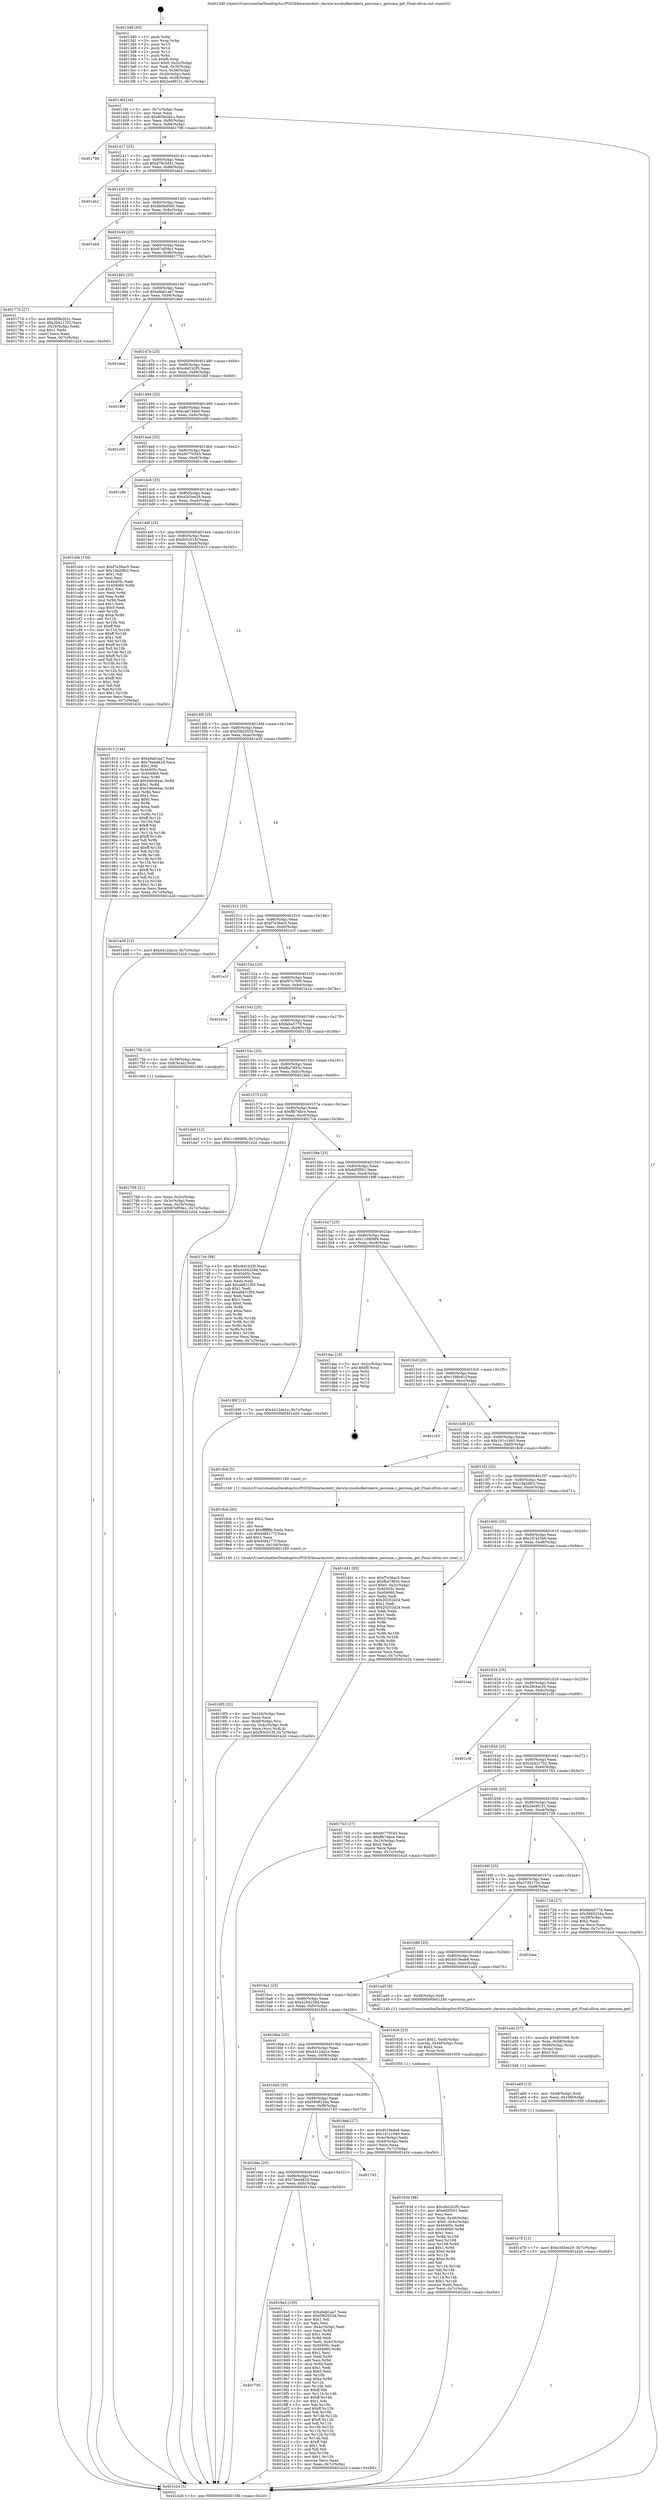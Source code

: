 digraph "0x4013d0" {
  label = "0x4013d0 (/mnt/c/Users/mathe/Desktop/tcc/POCII/binaries/extr_darwin-xnubsdkernkern_persona.c_persona_get_Final-ollvm.out::main(0))"
  labelloc = "t"
  node[shape=record]

  Entry [label="",width=0.3,height=0.3,shape=circle,fillcolor=black,style=filled]
  "0x4013fd" [label="{
     0x4013fd [26]\l
     | [instrs]\l
     &nbsp;&nbsp;0x4013fd \<+3\>: mov -0x7c(%rbp),%eax\l
     &nbsp;&nbsp;0x401400 \<+2\>: mov %eax,%ecx\l
     &nbsp;&nbsp;0x401402 \<+6\>: sub $0x809e2b1c,%ecx\l
     &nbsp;&nbsp;0x401408 \<+3\>: mov %eax,-0x80(%rbp)\l
     &nbsp;&nbsp;0x40140b \<+6\>: mov %ecx,-0x84(%rbp)\l
     &nbsp;&nbsp;0x401411 \<+6\>: je 0000000000401798 \<main+0x3c8\>\l
  }"]
  "0x401798" [label="{
     0x401798\l
  }", style=dashed]
  "0x401417" [label="{
     0x401417 [25]\l
     | [instrs]\l
     &nbsp;&nbsp;0x401417 \<+5\>: jmp 000000000040141c \<main+0x4c\>\l
     &nbsp;&nbsp;0x40141c \<+3\>: mov -0x80(%rbp),%eax\l
     &nbsp;&nbsp;0x40141f \<+5\>: sub $0x879c5d41,%eax\l
     &nbsp;&nbsp;0x401424 \<+6\>: mov %eax,-0x88(%rbp)\l
     &nbsp;&nbsp;0x40142a \<+6\>: je 0000000000401ab2 \<main+0x6e2\>\l
  }"]
  Exit [label="",width=0.3,height=0.3,shape=circle,fillcolor=black,style=filled,peripheries=2]
  "0x401ab2" [label="{
     0x401ab2\l
  }", style=dashed]
  "0x401430" [label="{
     0x401430 [25]\l
     | [instrs]\l
     &nbsp;&nbsp;0x401430 \<+5\>: jmp 0000000000401435 \<main+0x65\>\l
     &nbsp;&nbsp;0x401435 \<+3\>: mov -0x80(%rbp),%eax\l
     &nbsp;&nbsp;0x401438 \<+5\>: sub $0x8b06d0d0,%eax\l
     &nbsp;&nbsp;0x40143d \<+6\>: mov %eax,-0x8c(%rbp)\l
     &nbsp;&nbsp;0x401443 \<+6\>: je 0000000000401a84 \<main+0x6b4\>\l
  }"]
  "0x401a78" [label="{
     0x401a78 [12]\l
     | [instrs]\l
     &nbsp;&nbsp;0x401a78 \<+7\>: movl $0xe3d3ee29,-0x7c(%rbp)\l
     &nbsp;&nbsp;0x401a7f \<+5\>: jmp 0000000000401e2d \<main+0xa5d\>\l
  }"]
  "0x401a84" [label="{
     0x401a84\l
  }", style=dashed]
  "0x401449" [label="{
     0x401449 [25]\l
     | [instrs]\l
     &nbsp;&nbsp;0x401449 \<+5\>: jmp 000000000040144e \<main+0x7e\>\l
     &nbsp;&nbsp;0x40144e \<+3\>: mov -0x80(%rbp),%eax\l
     &nbsp;&nbsp;0x401451 \<+5\>: sub $0x97ef59a1,%eax\l
     &nbsp;&nbsp;0x401456 \<+6\>: mov %eax,-0x90(%rbp)\l
     &nbsp;&nbsp;0x40145c \<+6\>: je 000000000040177d \<main+0x3ad\>\l
  }"]
  "0x401a69" [label="{
     0x401a69 [15]\l
     | [instrs]\l
     &nbsp;&nbsp;0x401a69 \<+4\>: mov -0x48(%rbp),%rdi\l
     &nbsp;&nbsp;0x401a6d \<+6\>: mov %eax,-0x108(%rbp)\l
     &nbsp;&nbsp;0x401a73 \<+5\>: call 0000000000401030 \<free@plt\>\l
     | [calls]\l
     &nbsp;&nbsp;0x401030 \{1\} (unknown)\l
  }"]
  "0x40177d" [label="{
     0x40177d [27]\l
     | [instrs]\l
     &nbsp;&nbsp;0x40177d \<+5\>: mov $0x809e2b1c,%eax\l
     &nbsp;&nbsp;0x401782 \<+5\>: mov $0x2b421702,%ecx\l
     &nbsp;&nbsp;0x401787 \<+3\>: mov -0x24(%rbp),%edx\l
     &nbsp;&nbsp;0x40178a \<+3\>: cmp $0x1,%edx\l
     &nbsp;&nbsp;0x40178d \<+3\>: cmovl %ecx,%eax\l
     &nbsp;&nbsp;0x401790 \<+3\>: mov %eax,-0x7c(%rbp)\l
     &nbsp;&nbsp;0x401793 \<+5\>: jmp 0000000000401e2d \<main+0xa5d\>\l
  }"]
  "0x401462" [label="{
     0x401462 [25]\l
     | [instrs]\l
     &nbsp;&nbsp;0x401462 \<+5\>: jmp 0000000000401467 \<main+0x97\>\l
     &nbsp;&nbsp;0x401467 \<+3\>: mov -0x80(%rbp),%eax\l
     &nbsp;&nbsp;0x40146a \<+5\>: sub $0xa9ab1aa7,%eax\l
     &nbsp;&nbsp;0x40146f \<+6\>: mov %eax,-0x94(%rbp)\l
     &nbsp;&nbsp;0x401475 \<+6\>: je 0000000000401ded \<main+0xa1d\>\l
  }"]
  "0x401a4e" [label="{
     0x401a4e [27]\l
     | [instrs]\l
     &nbsp;&nbsp;0x401a4e \<+10\>: movabs $0x4020d6,%rdi\l
     &nbsp;&nbsp;0x401a58 \<+4\>: mov %rax,-0x58(%rbp)\l
     &nbsp;&nbsp;0x401a5c \<+4\>: mov -0x58(%rbp),%rax\l
     &nbsp;&nbsp;0x401a60 \<+2\>: mov (%rax),%esi\l
     &nbsp;&nbsp;0x401a62 \<+2\>: mov $0x0,%al\l
     &nbsp;&nbsp;0x401a64 \<+5\>: call 0000000000401040 \<printf@plt\>\l
     | [calls]\l
     &nbsp;&nbsp;0x401040 \{1\} (unknown)\l
  }"]
  "0x401ded" [label="{
     0x401ded\l
  }", style=dashed]
  "0x40147b" [label="{
     0x40147b [25]\l
     | [instrs]\l
     &nbsp;&nbsp;0x40147b \<+5\>: jmp 0000000000401480 \<main+0xb0\>\l
     &nbsp;&nbsp;0x401480 \<+3\>: mov -0x80(%rbp),%eax\l
     &nbsp;&nbsp;0x401483 \<+5\>: sub $0xc6d1b2f5,%eax\l
     &nbsp;&nbsp;0x401488 \<+6\>: mov %eax,-0x98(%rbp)\l
     &nbsp;&nbsp;0x40148e \<+6\>: je 0000000000401dbf \<main+0x9ef\>\l
  }"]
  "0x401705" [label="{
     0x401705\l
  }", style=dashed]
  "0x401dbf" [label="{
     0x401dbf\l
  }", style=dashed]
  "0x401494" [label="{
     0x401494 [25]\l
     | [instrs]\l
     &nbsp;&nbsp;0x401494 \<+5\>: jmp 0000000000401499 \<main+0xc9\>\l
     &nbsp;&nbsp;0x401499 \<+3\>: mov -0x80(%rbp),%eax\l
     &nbsp;&nbsp;0x40149c \<+5\>: sub $0xcab734e0,%eax\l
     &nbsp;&nbsp;0x4014a1 \<+6\>: mov %eax,-0x9c(%rbp)\l
     &nbsp;&nbsp;0x4014a7 \<+6\>: je 0000000000401e06 \<main+0xa36\>\l
  }"]
  "0x4019a3" [label="{
     0x4019a3 [150]\l
     | [instrs]\l
     &nbsp;&nbsp;0x4019a3 \<+5\>: mov $0xa9ab1aa7,%eax\l
     &nbsp;&nbsp;0x4019a8 \<+5\>: mov $0xf382053d,%ecx\l
     &nbsp;&nbsp;0x4019ad \<+2\>: mov $0x1,%dl\l
     &nbsp;&nbsp;0x4019af \<+2\>: xor %esi,%esi\l
     &nbsp;&nbsp;0x4019b1 \<+3\>: mov -0x4c(%rbp),%edi\l
     &nbsp;&nbsp;0x4019b4 \<+3\>: mov %esi,%r8d\l
     &nbsp;&nbsp;0x4019b7 \<+4\>: sub $0x1,%r8d\l
     &nbsp;&nbsp;0x4019bb \<+3\>: sub %r8d,%edi\l
     &nbsp;&nbsp;0x4019be \<+3\>: mov %edi,-0x4c(%rbp)\l
     &nbsp;&nbsp;0x4019c1 \<+7\>: mov 0x40405c,%edi\l
     &nbsp;&nbsp;0x4019c8 \<+8\>: mov 0x404060,%r8d\l
     &nbsp;&nbsp;0x4019d0 \<+3\>: sub $0x1,%esi\l
     &nbsp;&nbsp;0x4019d3 \<+3\>: mov %edi,%r9d\l
     &nbsp;&nbsp;0x4019d6 \<+3\>: add %esi,%r9d\l
     &nbsp;&nbsp;0x4019d9 \<+4\>: imul %r9d,%edi\l
     &nbsp;&nbsp;0x4019dd \<+3\>: and $0x1,%edi\l
     &nbsp;&nbsp;0x4019e0 \<+3\>: cmp $0x0,%edi\l
     &nbsp;&nbsp;0x4019e3 \<+4\>: sete %r10b\l
     &nbsp;&nbsp;0x4019e7 \<+4\>: cmp $0xa,%r8d\l
     &nbsp;&nbsp;0x4019eb \<+4\>: setl %r11b\l
     &nbsp;&nbsp;0x4019ef \<+3\>: mov %r10b,%bl\l
     &nbsp;&nbsp;0x4019f2 \<+3\>: xor $0xff,%bl\l
     &nbsp;&nbsp;0x4019f5 \<+3\>: mov %r11b,%r14b\l
     &nbsp;&nbsp;0x4019f8 \<+4\>: xor $0xff,%r14b\l
     &nbsp;&nbsp;0x4019fc \<+3\>: xor $0x1,%dl\l
     &nbsp;&nbsp;0x4019ff \<+3\>: mov %bl,%r15b\l
     &nbsp;&nbsp;0x401a02 \<+4\>: and $0xff,%r15b\l
     &nbsp;&nbsp;0x401a06 \<+3\>: and %dl,%r10b\l
     &nbsp;&nbsp;0x401a09 \<+3\>: mov %r14b,%r12b\l
     &nbsp;&nbsp;0x401a0c \<+4\>: and $0xff,%r12b\l
     &nbsp;&nbsp;0x401a10 \<+3\>: and %dl,%r11b\l
     &nbsp;&nbsp;0x401a13 \<+3\>: or %r10b,%r15b\l
     &nbsp;&nbsp;0x401a16 \<+3\>: or %r11b,%r12b\l
     &nbsp;&nbsp;0x401a19 \<+3\>: xor %r12b,%r15b\l
     &nbsp;&nbsp;0x401a1c \<+3\>: or %r14b,%bl\l
     &nbsp;&nbsp;0x401a1f \<+3\>: xor $0xff,%bl\l
     &nbsp;&nbsp;0x401a22 \<+3\>: or $0x1,%dl\l
     &nbsp;&nbsp;0x401a25 \<+2\>: and %dl,%bl\l
     &nbsp;&nbsp;0x401a27 \<+3\>: or %bl,%r15b\l
     &nbsp;&nbsp;0x401a2a \<+4\>: test $0x1,%r15b\l
     &nbsp;&nbsp;0x401a2e \<+3\>: cmovne %ecx,%eax\l
     &nbsp;&nbsp;0x401a31 \<+3\>: mov %eax,-0x7c(%rbp)\l
     &nbsp;&nbsp;0x401a34 \<+5\>: jmp 0000000000401e2d \<main+0xa5d\>\l
  }"]
  "0x401e06" [label="{
     0x401e06\l
  }", style=dashed]
  "0x4014ad" [label="{
     0x4014ad [25]\l
     | [instrs]\l
     &nbsp;&nbsp;0x4014ad \<+5\>: jmp 00000000004014b2 \<main+0xe2\>\l
     &nbsp;&nbsp;0x4014b2 \<+3\>: mov -0x80(%rbp),%eax\l
     &nbsp;&nbsp;0x4014b5 \<+5\>: sub $0xd0770545,%eax\l
     &nbsp;&nbsp;0x4014ba \<+6\>: mov %eax,-0xa0(%rbp)\l
     &nbsp;&nbsp;0x4014c0 \<+6\>: je 0000000000401c9e \<main+0x8ce\>\l
  }"]
  "0x4016ec" [label="{
     0x4016ec [25]\l
     | [instrs]\l
     &nbsp;&nbsp;0x4016ec \<+5\>: jmp 00000000004016f1 \<main+0x321\>\l
     &nbsp;&nbsp;0x4016f1 \<+3\>: mov -0x80(%rbp),%eax\l
     &nbsp;&nbsp;0x4016f4 \<+5\>: sub $0x7bee482d,%eax\l
     &nbsp;&nbsp;0x4016f9 \<+6\>: mov %eax,-0xfc(%rbp)\l
     &nbsp;&nbsp;0x4016ff \<+6\>: je 00000000004019a3 \<main+0x5d3\>\l
  }"]
  "0x401c9e" [label="{
     0x401c9e\l
  }", style=dashed]
  "0x4014c6" [label="{
     0x4014c6 [25]\l
     | [instrs]\l
     &nbsp;&nbsp;0x4014c6 \<+5\>: jmp 00000000004014cb \<main+0xfb\>\l
     &nbsp;&nbsp;0x4014cb \<+3\>: mov -0x80(%rbp),%eax\l
     &nbsp;&nbsp;0x4014ce \<+5\>: sub $0xe3d3ee29,%eax\l
     &nbsp;&nbsp;0x4014d3 \<+6\>: mov %eax,-0xa4(%rbp)\l
     &nbsp;&nbsp;0x4014d9 \<+6\>: je 0000000000401cbb \<main+0x8eb\>\l
  }"]
  "0x401743" [label="{
     0x401743\l
  }", style=dashed]
  "0x401cbb" [label="{
     0x401cbb [134]\l
     | [instrs]\l
     &nbsp;&nbsp;0x401cbb \<+5\>: mov $0xf7e36ac5,%eax\l
     &nbsp;&nbsp;0x401cc0 \<+5\>: mov $0x19a2dfc2,%ecx\l
     &nbsp;&nbsp;0x401cc5 \<+2\>: mov $0x1,%dl\l
     &nbsp;&nbsp;0x401cc7 \<+2\>: xor %esi,%esi\l
     &nbsp;&nbsp;0x401cc9 \<+7\>: mov 0x40405c,%edi\l
     &nbsp;&nbsp;0x401cd0 \<+8\>: mov 0x404060,%r8d\l
     &nbsp;&nbsp;0x401cd8 \<+3\>: sub $0x1,%esi\l
     &nbsp;&nbsp;0x401cdb \<+3\>: mov %edi,%r9d\l
     &nbsp;&nbsp;0x401cde \<+3\>: add %esi,%r9d\l
     &nbsp;&nbsp;0x401ce1 \<+4\>: imul %r9d,%edi\l
     &nbsp;&nbsp;0x401ce5 \<+3\>: and $0x1,%edi\l
     &nbsp;&nbsp;0x401ce8 \<+3\>: cmp $0x0,%edi\l
     &nbsp;&nbsp;0x401ceb \<+4\>: sete %r10b\l
     &nbsp;&nbsp;0x401cef \<+4\>: cmp $0xa,%r8d\l
     &nbsp;&nbsp;0x401cf3 \<+4\>: setl %r11b\l
     &nbsp;&nbsp;0x401cf7 \<+3\>: mov %r10b,%bl\l
     &nbsp;&nbsp;0x401cfa \<+3\>: xor $0xff,%bl\l
     &nbsp;&nbsp;0x401cfd \<+3\>: mov %r11b,%r14b\l
     &nbsp;&nbsp;0x401d00 \<+4\>: xor $0xff,%r14b\l
     &nbsp;&nbsp;0x401d04 \<+3\>: xor $0x1,%dl\l
     &nbsp;&nbsp;0x401d07 \<+3\>: mov %bl,%r15b\l
     &nbsp;&nbsp;0x401d0a \<+4\>: and $0xff,%r15b\l
     &nbsp;&nbsp;0x401d0e \<+3\>: and %dl,%r10b\l
     &nbsp;&nbsp;0x401d11 \<+3\>: mov %r14b,%r12b\l
     &nbsp;&nbsp;0x401d14 \<+4\>: and $0xff,%r12b\l
     &nbsp;&nbsp;0x401d18 \<+3\>: and %dl,%r11b\l
     &nbsp;&nbsp;0x401d1b \<+3\>: or %r10b,%r15b\l
     &nbsp;&nbsp;0x401d1e \<+3\>: or %r11b,%r12b\l
     &nbsp;&nbsp;0x401d21 \<+3\>: xor %r12b,%r15b\l
     &nbsp;&nbsp;0x401d24 \<+3\>: or %r14b,%bl\l
     &nbsp;&nbsp;0x401d27 \<+3\>: xor $0xff,%bl\l
     &nbsp;&nbsp;0x401d2a \<+3\>: or $0x1,%dl\l
     &nbsp;&nbsp;0x401d2d \<+2\>: and %dl,%bl\l
     &nbsp;&nbsp;0x401d2f \<+3\>: or %bl,%r15b\l
     &nbsp;&nbsp;0x401d32 \<+4\>: test $0x1,%r15b\l
     &nbsp;&nbsp;0x401d36 \<+3\>: cmovne %ecx,%eax\l
     &nbsp;&nbsp;0x401d39 \<+3\>: mov %eax,-0x7c(%rbp)\l
     &nbsp;&nbsp;0x401d3c \<+5\>: jmp 0000000000401e2d \<main+0xa5d\>\l
  }"]
  "0x4014df" [label="{
     0x4014df [25]\l
     | [instrs]\l
     &nbsp;&nbsp;0x4014df \<+5\>: jmp 00000000004014e4 \<main+0x114\>\l
     &nbsp;&nbsp;0x4014e4 \<+3\>: mov -0x80(%rbp),%eax\l
     &nbsp;&nbsp;0x4014e7 \<+5\>: sub $0xf05c015f,%eax\l
     &nbsp;&nbsp;0x4014ec \<+6\>: mov %eax,-0xa8(%rbp)\l
     &nbsp;&nbsp;0x4014f2 \<+6\>: je 0000000000401913 \<main+0x543\>\l
  }"]
  "0x4018f3" [label="{
     0x4018f3 [32]\l
     | [instrs]\l
     &nbsp;&nbsp;0x4018f3 \<+6\>: mov -0x104(%rbp),%ecx\l
     &nbsp;&nbsp;0x4018f9 \<+3\>: imul %eax,%ecx\l
     &nbsp;&nbsp;0x4018fc \<+4\>: mov -0x48(%rbp),%rsi\l
     &nbsp;&nbsp;0x401900 \<+4\>: movslq -0x4c(%rbp),%rdi\l
     &nbsp;&nbsp;0x401904 \<+3\>: mov %ecx,(%rsi,%rdi,4)\l
     &nbsp;&nbsp;0x401907 \<+7\>: movl $0xf05c015f,-0x7c(%rbp)\l
     &nbsp;&nbsp;0x40190e \<+5\>: jmp 0000000000401e2d \<main+0xa5d\>\l
  }"]
  "0x401913" [label="{
     0x401913 [144]\l
     | [instrs]\l
     &nbsp;&nbsp;0x401913 \<+5\>: mov $0xa9ab1aa7,%eax\l
     &nbsp;&nbsp;0x401918 \<+5\>: mov $0x7bee482d,%ecx\l
     &nbsp;&nbsp;0x40191d \<+2\>: mov $0x1,%dl\l
     &nbsp;&nbsp;0x40191f \<+7\>: mov 0x40405c,%esi\l
     &nbsp;&nbsp;0x401926 \<+7\>: mov 0x404060,%edi\l
     &nbsp;&nbsp;0x40192d \<+3\>: mov %esi,%r8d\l
     &nbsp;&nbsp;0x401930 \<+7\>: add $0x346e64ac,%r8d\l
     &nbsp;&nbsp;0x401937 \<+4\>: sub $0x1,%r8d\l
     &nbsp;&nbsp;0x40193b \<+7\>: sub $0x346e64ac,%r8d\l
     &nbsp;&nbsp;0x401942 \<+4\>: imul %r8d,%esi\l
     &nbsp;&nbsp;0x401946 \<+3\>: and $0x1,%esi\l
     &nbsp;&nbsp;0x401949 \<+3\>: cmp $0x0,%esi\l
     &nbsp;&nbsp;0x40194c \<+4\>: sete %r9b\l
     &nbsp;&nbsp;0x401950 \<+3\>: cmp $0xa,%edi\l
     &nbsp;&nbsp;0x401953 \<+4\>: setl %r10b\l
     &nbsp;&nbsp;0x401957 \<+3\>: mov %r9b,%r11b\l
     &nbsp;&nbsp;0x40195a \<+4\>: xor $0xff,%r11b\l
     &nbsp;&nbsp;0x40195e \<+3\>: mov %r10b,%bl\l
     &nbsp;&nbsp;0x401961 \<+3\>: xor $0xff,%bl\l
     &nbsp;&nbsp;0x401964 \<+3\>: xor $0x1,%dl\l
     &nbsp;&nbsp;0x401967 \<+3\>: mov %r11b,%r14b\l
     &nbsp;&nbsp;0x40196a \<+4\>: and $0xff,%r14b\l
     &nbsp;&nbsp;0x40196e \<+3\>: and %dl,%r9b\l
     &nbsp;&nbsp;0x401971 \<+3\>: mov %bl,%r15b\l
     &nbsp;&nbsp;0x401974 \<+4\>: and $0xff,%r15b\l
     &nbsp;&nbsp;0x401978 \<+3\>: and %dl,%r10b\l
     &nbsp;&nbsp;0x40197b \<+3\>: or %r9b,%r14b\l
     &nbsp;&nbsp;0x40197e \<+3\>: or %r10b,%r15b\l
     &nbsp;&nbsp;0x401981 \<+3\>: xor %r15b,%r14b\l
     &nbsp;&nbsp;0x401984 \<+3\>: or %bl,%r11b\l
     &nbsp;&nbsp;0x401987 \<+4\>: xor $0xff,%r11b\l
     &nbsp;&nbsp;0x40198b \<+3\>: or $0x1,%dl\l
     &nbsp;&nbsp;0x40198e \<+3\>: and %dl,%r11b\l
     &nbsp;&nbsp;0x401991 \<+3\>: or %r11b,%r14b\l
     &nbsp;&nbsp;0x401994 \<+4\>: test $0x1,%r14b\l
     &nbsp;&nbsp;0x401998 \<+3\>: cmovne %ecx,%eax\l
     &nbsp;&nbsp;0x40199b \<+3\>: mov %eax,-0x7c(%rbp)\l
     &nbsp;&nbsp;0x40199e \<+5\>: jmp 0000000000401e2d \<main+0xa5d\>\l
  }"]
  "0x4014f8" [label="{
     0x4014f8 [25]\l
     | [instrs]\l
     &nbsp;&nbsp;0x4014f8 \<+5\>: jmp 00000000004014fd \<main+0x12d\>\l
     &nbsp;&nbsp;0x4014fd \<+3\>: mov -0x80(%rbp),%eax\l
     &nbsp;&nbsp;0x401500 \<+5\>: sub $0xf382053d,%eax\l
     &nbsp;&nbsp;0x401505 \<+6\>: mov %eax,-0xac(%rbp)\l
     &nbsp;&nbsp;0x40150b \<+6\>: je 0000000000401a39 \<main+0x669\>\l
  }"]
  "0x4018cb" [label="{
     0x4018cb [40]\l
     | [instrs]\l
     &nbsp;&nbsp;0x4018cb \<+5\>: mov $0x2,%ecx\l
     &nbsp;&nbsp;0x4018d0 \<+1\>: cltd\l
     &nbsp;&nbsp;0x4018d1 \<+2\>: idiv %ecx\l
     &nbsp;&nbsp;0x4018d3 \<+6\>: imul $0xfffffffe,%edx,%ecx\l
     &nbsp;&nbsp;0x4018d9 \<+6\>: sub $0x64f4177f,%ecx\l
     &nbsp;&nbsp;0x4018df \<+3\>: add $0x1,%ecx\l
     &nbsp;&nbsp;0x4018e2 \<+6\>: add $0x64f4177f,%ecx\l
     &nbsp;&nbsp;0x4018e8 \<+6\>: mov %ecx,-0x104(%rbp)\l
     &nbsp;&nbsp;0x4018ee \<+5\>: call 0000000000401160 \<next_i\>\l
     | [calls]\l
     &nbsp;&nbsp;0x401160 \{1\} (/mnt/c/Users/mathe/Desktop/tcc/POCII/binaries/extr_darwin-xnubsdkernkern_persona.c_persona_get_Final-ollvm.out::next_i)\l
  }"]
  "0x401a39" [label="{
     0x401a39 [12]\l
     | [instrs]\l
     &nbsp;&nbsp;0x401a39 \<+7\>: movl $0x4412da1e,-0x7c(%rbp)\l
     &nbsp;&nbsp;0x401a40 \<+5\>: jmp 0000000000401e2d \<main+0xa5d\>\l
  }"]
  "0x401511" [label="{
     0x401511 [25]\l
     | [instrs]\l
     &nbsp;&nbsp;0x401511 \<+5\>: jmp 0000000000401516 \<main+0x146\>\l
     &nbsp;&nbsp;0x401516 \<+3\>: mov -0x80(%rbp),%eax\l
     &nbsp;&nbsp;0x401519 \<+5\>: sub $0xf7e36ac5,%eax\l
     &nbsp;&nbsp;0x40151e \<+6\>: mov %eax,-0xb0(%rbp)\l
     &nbsp;&nbsp;0x401524 \<+6\>: je 0000000000401e1f \<main+0xa4f\>\l
  }"]
  "0x4016d3" [label="{
     0x4016d3 [25]\l
     | [instrs]\l
     &nbsp;&nbsp;0x4016d3 \<+5\>: jmp 00000000004016d8 \<main+0x308\>\l
     &nbsp;&nbsp;0x4016d8 \<+3\>: mov -0x80(%rbp),%eax\l
     &nbsp;&nbsp;0x4016db \<+5\>: sub $0x5949234a,%eax\l
     &nbsp;&nbsp;0x4016e0 \<+6\>: mov %eax,-0xf8(%rbp)\l
     &nbsp;&nbsp;0x4016e6 \<+6\>: je 0000000000401743 \<main+0x373\>\l
  }"]
  "0x401e1f" [label="{
     0x401e1f\l
  }", style=dashed]
  "0x40152a" [label="{
     0x40152a [25]\l
     | [instrs]\l
     &nbsp;&nbsp;0x40152a \<+5\>: jmp 000000000040152f \<main+0x15f\>\l
     &nbsp;&nbsp;0x40152f \<+3\>: mov -0x80(%rbp),%eax\l
     &nbsp;&nbsp;0x401532 \<+5\>: sub $0xf97c76f5,%eax\l
     &nbsp;&nbsp;0x401537 \<+6\>: mov %eax,-0xb4(%rbp)\l
     &nbsp;&nbsp;0x40153d \<+6\>: je 0000000000401b1a \<main+0x74a\>\l
  }"]
  "0x4018ab" [label="{
     0x4018ab [27]\l
     | [instrs]\l
     &nbsp;&nbsp;0x4018ab \<+5\>: mov $0x4019ede8,%eax\l
     &nbsp;&nbsp;0x4018b0 \<+5\>: mov $0x191c1940,%ecx\l
     &nbsp;&nbsp;0x4018b5 \<+3\>: mov -0x4c(%rbp),%edx\l
     &nbsp;&nbsp;0x4018b8 \<+3\>: cmp -0x40(%rbp),%edx\l
     &nbsp;&nbsp;0x4018bb \<+3\>: cmovl %ecx,%eax\l
     &nbsp;&nbsp;0x4018be \<+3\>: mov %eax,-0x7c(%rbp)\l
     &nbsp;&nbsp;0x4018c1 \<+5\>: jmp 0000000000401e2d \<main+0xa5d\>\l
  }"]
  "0x401b1a" [label="{
     0x401b1a\l
  }", style=dashed]
  "0x401543" [label="{
     0x401543 [25]\l
     | [instrs]\l
     &nbsp;&nbsp;0x401543 \<+5\>: jmp 0000000000401548 \<main+0x178\>\l
     &nbsp;&nbsp;0x401548 \<+3\>: mov -0x80(%rbp),%eax\l
     &nbsp;&nbsp;0x40154b \<+5\>: sub $0xfa6a5779,%eax\l
     &nbsp;&nbsp;0x401550 \<+6\>: mov %eax,-0xb8(%rbp)\l
     &nbsp;&nbsp;0x401556 \<+6\>: je 000000000040175b \<main+0x38b\>\l
  }"]
  "0x40183d" [label="{
     0x40183d [98]\l
     | [instrs]\l
     &nbsp;&nbsp;0x40183d \<+5\>: mov $0xc6d1b2f5,%ecx\l
     &nbsp;&nbsp;0x401842 \<+5\>: mov $0x6d5f5b1,%edx\l
     &nbsp;&nbsp;0x401847 \<+2\>: xor %esi,%esi\l
     &nbsp;&nbsp;0x401849 \<+4\>: mov %rax,-0x48(%rbp)\l
     &nbsp;&nbsp;0x40184d \<+7\>: movl $0x0,-0x4c(%rbp)\l
     &nbsp;&nbsp;0x401854 \<+8\>: mov 0x40405c,%r8d\l
     &nbsp;&nbsp;0x40185c \<+8\>: mov 0x404060,%r9d\l
     &nbsp;&nbsp;0x401864 \<+3\>: sub $0x1,%esi\l
     &nbsp;&nbsp;0x401867 \<+3\>: mov %r8d,%r10d\l
     &nbsp;&nbsp;0x40186a \<+3\>: add %esi,%r10d\l
     &nbsp;&nbsp;0x40186d \<+4\>: imul %r10d,%r8d\l
     &nbsp;&nbsp;0x401871 \<+4\>: and $0x1,%r8d\l
     &nbsp;&nbsp;0x401875 \<+4\>: cmp $0x0,%r8d\l
     &nbsp;&nbsp;0x401879 \<+4\>: sete %r11b\l
     &nbsp;&nbsp;0x40187d \<+4\>: cmp $0xa,%r9d\l
     &nbsp;&nbsp;0x401881 \<+3\>: setl %bl\l
     &nbsp;&nbsp;0x401884 \<+3\>: mov %r11b,%r14b\l
     &nbsp;&nbsp;0x401887 \<+3\>: and %bl,%r14b\l
     &nbsp;&nbsp;0x40188a \<+3\>: xor %bl,%r11b\l
     &nbsp;&nbsp;0x40188d \<+3\>: or %r11b,%r14b\l
     &nbsp;&nbsp;0x401890 \<+4\>: test $0x1,%r14b\l
     &nbsp;&nbsp;0x401894 \<+3\>: cmovne %edx,%ecx\l
     &nbsp;&nbsp;0x401897 \<+3\>: mov %ecx,-0x7c(%rbp)\l
     &nbsp;&nbsp;0x40189a \<+5\>: jmp 0000000000401e2d \<main+0xa5d\>\l
  }"]
  "0x40175b" [label="{
     0x40175b [13]\l
     | [instrs]\l
     &nbsp;&nbsp;0x40175b \<+4\>: mov -0x38(%rbp),%rax\l
     &nbsp;&nbsp;0x40175f \<+4\>: mov 0x8(%rax),%rdi\l
     &nbsp;&nbsp;0x401763 \<+5\>: call 0000000000401060 \<atoi@plt\>\l
     | [calls]\l
     &nbsp;&nbsp;0x401060 \{1\} (unknown)\l
  }"]
  "0x40155c" [label="{
     0x40155c [25]\l
     | [instrs]\l
     &nbsp;&nbsp;0x40155c \<+5\>: jmp 0000000000401561 \<main+0x191\>\l
     &nbsp;&nbsp;0x401561 \<+3\>: mov -0x80(%rbp),%eax\l
     &nbsp;&nbsp;0x401564 \<+5\>: sub $0xfba7893c,%eax\l
     &nbsp;&nbsp;0x401569 \<+6\>: mov %eax,-0xbc(%rbp)\l
     &nbsp;&nbsp;0x40156f \<+6\>: je 0000000000401da0 \<main+0x9d0\>\l
  }"]
  "0x4016ba" [label="{
     0x4016ba [25]\l
     | [instrs]\l
     &nbsp;&nbsp;0x4016ba \<+5\>: jmp 00000000004016bf \<main+0x2ef\>\l
     &nbsp;&nbsp;0x4016bf \<+3\>: mov -0x80(%rbp),%eax\l
     &nbsp;&nbsp;0x4016c2 \<+5\>: sub $0x4412da1e,%eax\l
     &nbsp;&nbsp;0x4016c7 \<+6\>: mov %eax,-0xf4(%rbp)\l
     &nbsp;&nbsp;0x4016cd \<+6\>: je 00000000004018ab \<main+0x4db\>\l
  }"]
  "0x401da0" [label="{
     0x401da0 [12]\l
     | [instrs]\l
     &nbsp;&nbsp;0x401da0 \<+7\>: movl $0x11d906f4,-0x7c(%rbp)\l
     &nbsp;&nbsp;0x401da7 \<+5\>: jmp 0000000000401e2d \<main+0xa5d\>\l
  }"]
  "0x401575" [label="{
     0x401575 [25]\l
     | [instrs]\l
     &nbsp;&nbsp;0x401575 \<+5\>: jmp 000000000040157a \<main+0x1aa\>\l
     &nbsp;&nbsp;0x40157a \<+3\>: mov -0x80(%rbp),%eax\l
     &nbsp;&nbsp;0x40157d \<+5\>: sub $0xffb74bce,%eax\l
     &nbsp;&nbsp;0x401582 \<+6\>: mov %eax,-0xc0(%rbp)\l
     &nbsp;&nbsp;0x401588 \<+6\>: je 00000000004017ce \<main+0x3fe\>\l
  }"]
  "0x401826" [label="{
     0x401826 [23]\l
     | [instrs]\l
     &nbsp;&nbsp;0x401826 \<+7\>: movl $0x1,-0x40(%rbp)\l
     &nbsp;&nbsp;0x40182d \<+4\>: movslq -0x40(%rbp),%rax\l
     &nbsp;&nbsp;0x401831 \<+4\>: shl $0x2,%rax\l
     &nbsp;&nbsp;0x401835 \<+3\>: mov %rax,%rdi\l
     &nbsp;&nbsp;0x401838 \<+5\>: call 0000000000401050 \<malloc@plt\>\l
     | [calls]\l
     &nbsp;&nbsp;0x401050 \{1\} (unknown)\l
  }"]
  "0x4017ce" [label="{
     0x4017ce [88]\l
     | [instrs]\l
     &nbsp;&nbsp;0x4017ce \<+5\>: mov $0xc6d1b2f5,%eax\l
     &nbsp;&nbsp;0x4017d3 \<+5\>: mov $0x4204228d,%ecx\l
     &nbsp;&nbsp;0x4017d8 \<+7\>: mov 0x40405c,%edx\l
     &nbsp;&nbsp;0x4017df \<+7\>: mov 0x404060,%esi\l
     &nbsp;&nbsp;0x4017e6 \<+2\>: mov %edx,%edi\l
     &nbsp;&nbsp;0x4017e8 \<+6\>: add $0xa6831f05,%edi\l
     &nbsp;&nbsp;0x4017ee \<+3\>: sub $0x1,%edi\l
     &nbsp;&nbsp;0x4017f1 \<+6\>: sub $0xa6831f05,%edi\l
     &nbsp;&nbsp;0x4017f7 \<+3\>: imul %edi,%edx\l
     &nbsp;&nbsp;0x4017fa \<+3\>: and $0x1,%edx\l
     &nbsp;&nbsp;0x4017fd \<+3\>: cmp $0x0,%edx\l
     &nbsp;&nbsp;0x401800 \<+4\>: sete %r8b\l
     &nbsp;&nbsp;0x401804 \<+3\>: cmp $0xa,%esi\l
     &nbsp;&nbsp;0x401807 \<+4\>: setl %r9b\l
     &nbsp;&nbsp;0x40180b \<+3\>: mov %r8b,%r10b\l
     &nbsp;&nbsp;0x40180e \<+3\>: and %r9b,%r10b\l
     &nbsp;&nbsp;0x401811 \<+3\>: xor %r9b,%r8b\l
     &nbsp;&nbsp;0x401814 \<+3\>: or %r8b,%r10b\l
     &nbsp;&nbsp;0x401817 \<+4\>: test $0x1,%r10b\l
     &nbsp;&nbsp;0x40181b \<+3\>: cmovne %ecx,%eax\l
     &nbsp;&nbsp;0x40181e \<+3\>: mov %eax,-0x7c(%rbp)\l
     &nbsp;&nbsp;0x401821 \<+5\>: jmp 0000000000401e2d \<main+0xa5d\>\l
  }"]
  "0x40158e" [label="{
     0x40158e [25]\l
     | [instrs]\l
     &nbsp;&nbsp;0x40158e \<+5\>: jmp 0000000000401593 \<main+0x1c3\>\l
     &nbsp;&nbsp;0x401593 \<+3\>: mov -0x80(%rbp),%eax\l
     &nbsp;&nbsp;0x401596 \<+5\>: sub $0x6d5f5b1,%eax\l
     &nbsp;&nbsp;0x40159b \<+6\>: mov %eax,-0xc4(%rbp)\l
     &nbsp;&nbsp;0x4015a1 \<+6\>: je 000000000040189f \<main+0x4cf\>\l
  }"]
  "0x4016a1" [label="{
     0x4016a1 [25]\l
     | [instrs]\l
     &nbsp;&nbsp;0x4016a1 \<+5\>: jmp 00000000004016a6 \<main+0x2d6\>\l
     &nbsp;&nbsp;0x4016a6 \<+3\>: mov -0x80(%rbp),%eax\l
     &nbsp;&nbsp;0x4016a9 \<+5\>: sub $0x4204228d,%eax\l
     &nbsp;&nbsp;0x4016ae \<+6\>: mov %eax,-0xf0(%rbp)\l
     &nbsp;&nbsp;0x4016b4 \<+6\>: je 0000000000401826 \<main+0x456\>\l
  }"]
  "0x40189f" [label="{
     0x40189f [12]\l
     | [instrs]\l
     &nbsp;&nbsp;0x40189f \<+7\>: movl $0x4412da1e,-0x7c(%rbp)\l
     &nbsp;&nbsp;0x4018a6 \<+5\>: jmp 0000000000401e2d \<main+0xa5d\>\l
  }"]
  "0x4015a7" [label="{
     0x4015a7 [25]\l
     | [instrs]\l
     &nbsp;&nbsp;0x4015a7 \<+5\>: jmp 00000000004015ac \<main+0x1dc\>\l
     &nbsp;&nbsp;0x4015ac \<+3\>: mov -0x80(%rbp),%eax\l
     &nbsp;&nbsp;0x4015af \<+5\>: sub $0x11d906f4,%eax\l
     &nbsp;&nbsp;0x4015b4 \<+6\>: mov %eax,-0xc8(%rbp)\l
     &nbsp;&nbsp;0x4015ba \<+6\>: je 0000000000401dac \<main+0x9dc\>\l
  }"]
  "0x401a45" [label="{
     0x401a45 [9]\l
     | [instrs]\l
     &nbsp;&nbsp;0x401a45 \<+4\>: mov -0x48(%rbp),%rdi\l
     &nbsp;&nbsp;0x401a49 \<+5\>: call 0000000000401240 \<persona_get\>\l
     | [calls]\l
     &nbsp;&nbsp;0x401240 \{1\} (/mnt/c/Users/mathe/Desktop/tcc/POCII/binaries/extr_darwin-xnubsdkernkern_persona.c_persona_get_Final-ollvm.out::persona_get)\l
  }"]
  "0x401dac" [label="{
     0x401dac [19]\l
     | [instrs]\l
     &nbsp;&nbsp;0x401dac \<+3\>: mov -0x2c(%rbp),%eax\l
     &nbsp;&nbsp;0x401daf \<+7\>: add $0xf0,%rsp\l
     &nbsp;&nbsp;0x401db6 \<+1\>: pop %rbx\l
     &nbsp;&nbsp;0x401db7 \<+2\>: pop %r12\l
     &nbsp;&nbsp;0x401db9 \<+2\>: pop %r14\l
     &nbsp;&nbsp;0x401dbb \<+2\>: pop %r15\l
     &nbsp;&nbsp;0x401dbd \<+1\>: pop %rbp\l
     &nbsp;&nbsp;0x401dbe \<+1\>: ret\l
  }"]
  "0x4015c0" [label="{
     0x4015c0 [25]\l
     | [instrs]\l
     &nbsp;&nbsp;0x4015c0 \<+5\>: jmp 00000000004015c5 \<main+0x1f5\>\l
     &nbsp;&nbsp;0x4015c5 \<+3\>: mov -0x80(%rbp),%eax\l
     &nbsp;&nbsp;0x4015c8 \<+5\>: sub $0x1598c61f,%eax\l
     &nbsp;&nbsp;0x4015cd \<+6\>: mov %eax,-0xcc(%rbp)\l
     &nbsp;&nbsp;0x4015d3 \<+6\>: je 0000000000401c53 \<main+0x883\>\l
  }"]
  "0x401688" [label="{
     0x401688 [25]\l
     | [instrs]\l
     &nbsp;&nbsp;0x401688 \<+5\>: jmp 000000000040168d \<main+0x2bd\>\l
     &nbsp;&nbsp;0x40168d \<+3\>: mov -0x80(%rbp),%eax\l
     &nbsp;&nbsp;0x401690 \<+5\>: sub $0x4019ede8,%eax\l
     &nbsp;&nbsp;0x401695 \<+6\>: mov %eax,-0xec(%rbp)\l
     &nbsp;&nbsp;0x40169b \<+6\>: je 0000000000401a45 \<main+0x675\>\l
  }"]
  "0x401c53" [label="{
     0x401c53\l
  }", style=dashed]
  "0x4015d9" [label="{
     0x4015d9 [25]\l
     | [instrs]\l
     &nbsp;&nbsp;0x4015d9 \<+5\>: jmp 00000000004015de \<main+0x20e\>\l
     &nbsp;&nbsp;0x4015de \<+3\>: mov -0x80(%rbp),%eax\l
     &nbsp;&nbsp;0x4015e1 \<+5\>: sub $0x191c1940,%eax\l
     &nbsp;&nbsp;0x4015e6 \<+6\>: mov %eax,-0xd0(%rbp)\l
     &nbsp;&nbsp;0x4015ec \<+6\>: je 00000000004018c6 \<main+0x4f6\>\l
  }"]
  "0x401baa" [label="{
     0x401baa\l
  }", style=dashed]
  "0x4018c6" [label="{
     0x4018c6 [5]\l
     | [instrs]\l
     &nbsp;&nbsp;0x4018c6 \<+5\>: call 0000000000401160 \<next_i\>\l
     | [calls]\l
     &nbsp;&nbsp;0x401160 \{1\} (/mnt/c/Users/mathe/Desktop/tcc/POCII/binaries/extr_darwin-xnubsdkernkern_persona.c_persona_get_Final-ollvm.out::next_i)\l
  }"]
  "0x4015f2" [label="{
     0x4015f2 [25]\l
     | [instrs]\l
     &nbsp;&nbsp;0x4015f2 \<+5\>: jmp 00000000004015f7 \<main+0x227\>\l
     &nbsp;&nbsp;0x4015f7 \<+3\>: mov -0x80(%rbp),%eax\l
     &nbsp;&nbsp;0x4015fa \<+5\>: sub $0x19a2dfc2,%eax\l
     &nbsp;&nbsp;0x4015ff \<+6\>: mov %eax,-0xd4(%rbp)\l
     &nbsp;&nbsp;0x401605 \<+6\>: je 0000000000401d41 \<main+0x971\>\l
  }"]
  "0x401768" [label="{
     0x401768 [21]\l
     | [instrs]\l
     &nbsp;&nbsp;0x401768 \<+3\>: mov %eax,-0x3c(%rbp)\l
     &nbsp;&nbsp;0x40176b \<+3\>: mov -0x3c(%rbp),%eax\l
     &nbsp;&nbsp;0x40176e \<+3\>: mov %eax,-0x24(%rbp)\l
     &nbsp;&nbsp;0x401771 \<+7\>: movl $0x97ef59a1,-0x7c(%rbp)\l
     &nbsp;&nbsp;0x401778 \<+5\>: jmp 0000000000401e2d \<main+0xa5d\>\l
  }"]
  "0x401d41" [label="{
     0x401d41 [95]\l
     | [instrs]\l
     &nbsp;&nbsp;0x401d41 \<+5\>: mov $0xf7e36ac5,%eax\l
     &nbsp;&nbsp;0x401d46 \<+5\>: mov $0xfba7893c,%ecx\l
     &nbsp;&nbsp;0x401d4b \<+7\>: movl $0x0,-0x2c(%rbp)\l
     &nbsp;&nbsp;0x401d52 \<+7\>: mov 0x40405c,%edx\l
     &nbsp;&nbsp;0x401d59 \<+7\>: mov 0x404060,%esi\l
     &nbsp;&nbsp;0x401d60 \<+2\>: mov %edx,%edi\l
     &nbsp;&nbsp;0x401d62 \<+6\>: sub $0x20202d24,%edi\l
     &nbsp;&nbsp;0x401d68 \<+3\>: sub $0x1,%edi\l
     &nbsp;&nbsp;0x401d6b \<+6\>: add $0x20202d24,%edi\l
     &nbsp;&nbsp;0x401d71 \<+3\>: imul %edi,%edx\l
     &nbsp;&nbsp;0x401d74 \<+3\>: and $0x1,%edx\l
     &nbsp;&nbsp;0x401d77 \<+3\>: cmp $0x0,%edx\l
     &nbsp;&nbsp;0x401d7a \<+4\>: sete %r8b\l
     &nbsp;&nbsp;0x401d7e \<+3\>: cmp $0xa,%esi\l
     &nbsp;&nbsp;0x401d81 \<+4\>: setl %r9b\l
     &nbsp;&nbsp;0x401d85 \<+3\>: mov %r8b,%r10b\l
     &nbsp;&nbsp;0x401d88 \<+3\>: and %r9b,%r10b\l
     &nbsp;&nbsp;0x401d8b \<+3\>: xor %r9b,%r8b\l
     &nbsp;&nbsp;0x401d8e \<+3\>: or %r8b,%r10b\l
     &nbsp;&nbsp;0x401d91 \<+4\>: test $0x1,%r10b\l
     &nbsp;&nbsp;0x401d95 \<+3\>: cmovne %ecx,%eax\l
     &nbsp;&nbsp;0x401d98 \<+3\>: mov %eax,-0x7c(%rbp)\l
     &nbsp;&nbsp;0x401d9b \<+5\>: jmp 0000000000401e2d \<main+0xa5d\>\l
  }"]
  "0x40160b" [label="{
     0x40160b [25]\l
     | [instrs]\l
     &nbsp;&nbsp;0x40160b \<+5\>: jmp 0000000000401610 \<main+0x240\>\l
     &nbsp;&nbsp;0x401610 \<+3\>: mov -0x80(%rbp),%eax\l
     &nbsp;&nbsp;0x401613 \<+5\>: sub $0x1f1425b6,%eax\l
     &nbsp;&nbsp;0x401618 \<+6\>: mov %eax,-0xd8(%rbp)\l
     &nbsp;&nbsp;0x40161e \<+6\>: je 0000000000401caa \<main+0x8da\>\l
  }"]
  "0x4013d0" [label="{
     0x4013d0 [45]\l
     | [instrs]\l
     &nbsp;&nbsp;0x4013d0 \<+1\>: push %rbp\l
     &nbsp;&nbsp;0x4013d1 \<+3\>: mov %rsp,%rbp\l
     &nbsp;&nbsp;0x4013d4 \<+2\>: push %r15\l
     &nbsp;&nbsp;0x4013d6 \<+2\>: push %r14\l
     &nbsp;&nbsp;0x4013d8 \<+2\>: push %r12\l
     &nbsp;&nbsp;0x4013da \<+1\>: push %rbx\l
     &nbsp;&nbsp;0x4013db \<+7\>: sub $0xf0,%rsp\l
     &nbsp;&nbsp;0x4013e2 \<+7\>: movl $0x0,-0x2c(%rbp)\l
     &nbsp;&nbsp;0x4013e9 \<+3\>: mov %edi,-0x30(%rbp)\l
     &nbsp;&nbsp;0x4013ec \<+4\>: mov %rsi,-0x38(%rbp)\l
     &nbsp;&nbsp;0x4013f0 \<+3\>: mov -0x30(%rbp),%edi\l
     &nbsp;&nbsp;0x4013f3 \<+3\>: mov %edi,-0x28(%rbp)\l
     &nbsp;&nbsp;0x4013f6 \<+7\>: movl $0x2ee9f131,-0x7c(%rbp)\l
  }"]
  "0x401caa" [label="{
     0x401caa\l
  }", style=dashed]
  "0x401624" [label="{
     0x401624 [25]\l
     | [instrs]\l
     &nbsp;&nbsp;0x401624 \<+5\>: jmp 0000000000401629 \<main+0x259\>\l
     &nbsp;&nbsp;0x401629 \<+3\>: mov -0x80(%rbp),%eax\l
     &nbsp;&nbsp;0x40162c \<+5\>: sub $0x29c9ac26,%eax\l
     &nbsp;&nbsp;0x401631 \<+6\>: mov %eax,-0xdc(%rbp)\l
     &nbsp;&nbsp;0x401637 \<+6\>: je 0000000000401c5f \<main+0x88f\>\l
  }"]
  "0x401e2d" [label="{
     0x401e2d [5]\l
     | [instrs]\l
     &nbsp;&nbsp;0x401e2d \<+5\>: jmp 00000000004013fd \<main+0x2d\>\l
  }"]
  "0x401c5f" [label="{
     0x401c5f\l
  }", style=dashed]
  "0x40163d" [label="{
     0x40163d [25]\l
     | [instrs]\l
     &nbsp;&nbsp;0x40163d \<+5\>: jmp 0000000000401642 \<main+0x272\>\l
     &nbsp;&nbsp;0x401642 \<+3\>: mov -0x80(%rbp),%eax\l
     &nbsp;&nbsp;0x401645 \<+5\>: sub $0x2b421702,%eax\l
     &nbsp;&nbsp;0x40164a \<+6\>: mov %eax,-0xe0(%rbp)\l
     &nbsp;&nbsp;0x401650 \<+6\>: je 00000000004017b3 \<main+0x3e3\>\l
  }"]
  "0x40166f" [label="{
     0x40166f [25]\l
     | [instrs]\l
     &nbsp;&nbsp;0x40166f \<+5\>: jmp 0000000000401674 \<main+0x2a4\>\l
     &nbsp;&nbsp;0x401674 \<+3\>: mov -0x80(%rbp),%eax\l
     &nbsp;&nbsp;0x401677 \<+5\>: sub $0x37d5175c,%eax\l
     &nbsp;&nbsp;0x40167c \<+6\>: mov %eax,-0xe8(%rbp)\l
     &nbsp;&nbsp;0x401682 \<+6\>: je 0000000000401baa \<main+0x7da\>\l
  }"]
  "0x4017b3" [label="{
     0x4017b3 [27]\l
     | [instrs]\l
     &nbsp;&nbsp;0x4017b3 \<+5\>: mov $0xd0770545,%eax\l
     &nbsp;&nbsp;0x4017b8 \<+5\>: mov $0xffb74bce,%ecx\l
     &nbsp;&nbsp;0x4017bd \<+3\>: mov -0x24(%rbp),%edx\l
     &nbsp;&nbsp;0x4017c0 \<+3\>: cmp $0x0,%edx\l
     &nbsp;&nbsp;0x4017c3 \<+3\>: cmove %ecx,%eax\l
     &nbsp;&nbsp;0x4017c6 \<+3\>: mov %eax,-0x7c(%rbp)\l
     &nbsp;&nbsp;0x4017c9 \<+5\>: jmp 0000000000401e2d \<main+0xa5d\>\l
  }"]
  "0x401656" [label="{
     0x401656 [25]\l
     | [instrs]\l
     &nbsp;&nbsp;0x401656 \<+5\>: jmp 000000000040165b \<main+0x28b\>\l
     &nbsp;&nbsp;0x40165b \<+3\>: mov -0x80(%rbp),%eax\l
     &nbsp;&nbsp;0x40165e \<+5\>: sub $0x2ee9f131,%eax\l
     &nbsp;&nbsp;0x401663 \<+6\>: mov %eax,-0xe4(%rbp)\l
     &nbsp;&nbsp;0x401669 \<+6\>: je 0000000000401728 \<main+0x358\>\l
  }"]
  "0x401728" [label="{
     0x401728 [27]\l
     | [instrs]\l
     &nbsp;&nbsp;0x401728 \<+5\>: mov $0xfa6a5779,%eax\l
     &nbsp;&nbsp;0x40172d \<+5\>: mov $0x5949234a,%ecx\l
     &nbsp;&nbsp;0x401732 \<+3\>: mov -0x28(%rbp),%edx\l
     &nbsp;&nbsp;0x401735 \<+3\>: cmp $0x2,%edx\l
     &nbsp;&nbsp;0x401738 \<+3\>: cmovne %ecx,%eax\l
     &nbsp;&nbsp;0x40173b \<+3\>: mov %eax,-0x7c(%rbp)\l
     &nbsp;&nbsp;0x40173e \<+5\>: jmp 0000000000401e2d \<main+0xa5d\>\l
  }"]
  Entry -> "0x4013d0" [label=" 1"]
  "0x4013fd" -> "0x401798" [label=" 0"]
  "0x4013fd" -> "0x401417" [label=" 18"]
  "0x401dac" -> Exit [label=" 1"]
  "0x401417" -> "0x401ab2" [label=" 0"]
  "0x401417" -> "0x401430" [label=" 18"]
  "0x401da0" -> "0x401e2d" [label=" 1"]
  "0x401430" -> "0x401a84" [label=" 0"]
  "0x401430" -> "0x401449" [label=" 18"]
  "0x401d41" -> "0x401e2d" [label=" 1"]
  "0x401449" -> "0x40177d" [label=" 1"]
  "0x401449" -> "0x401462" [label=" 17"]
  "0x401cbb" -> "0x401e2d" [label=" 1"]
  "0x401462" -> "0x401ded" [label=" 0"]
  "0x401462" -> "0x40147b" [label=" 17"]
  "0x401a78" -> "0x401e2d" [label=" 1"]
  "0x40147b" -> "0x401dbf" [label=" 0"]
  "0x40147b" -> "0x401494" [label=" 17"]
  "0x401a69" -> "0x401a78" [label=" 1"]
  "0x401494" -> "0x401e06" [label=" 0"]
  "0x401494" -> "0x4014ad" [label=" 17"]
  "0x401a4e" -> "0x401a69" [label=" 1"]
  "0x4014ad" -> "0x401c9e" [label=" 0"]
  "0x4014ad" -> "0x4014c6" [label=" 17"]
  "0x401a39" -> "0x401e2d" [label=" 1"]
  "0x4014c6" -> "0x401cbb" [label=" 1"]
  "0x4014c6" -> "0x4014df" [label=" 16"]
  "0x4019a3" -> "0x401e2d" [label=" 1"]
  "0x4014df" -> "0x401913" [label=" 1"]
  "0x4014df" -> "0x4014f8" [label=" 15"]
  "0x4016ec" -> "0x4019a3" [label=" 1"]
  "0x4014f8" -> "0x401a39" [label=" 1"]
  "0x4014f8" -> "0x401511" [label=" 14"]
  "0x401a45" -> "0x401a4e" [label=" 1"]
  "0x401511" -> "0x401e1f" [label=" 0"]
  "0x401511" -> "0x40152a" [label=" 14"]
  "0x4016d3" -> "0x4016ec" [label=" 1"]
  "0x40152a" -> "0x401b1a" [label=" 0"]
  "0x40152a" -> "0x401543" [label=" 14"]
  "0x4016d3" -> "0x401743" [label=" 0"]
  "0x401543" -> "0x40175b" [label=" 1"]
  "0x401543" -> "0x40155c" [label=" 13"]
  "0x401913" -> "0x401e2d" [label=" 1"]
  "0x40155c" -> "0x401da0" [label=" 1"]
  "0x40155c" -> "0x401575" [label=" 12"]
  "0x4018f3" -> "0x401e2d" [label=" 1"]
  "0x401575" -> "0x4017ce" [label=" 1"]
  "0x401575" -> "0x40158e" [label=" 11"]
  "0x4018cb" -> "0x4018f3" [label=" 1"]
  "0x40158e" -> "0x40189f" [label=" 1"]
  "0x40158e" -> "0x4015a7" [label=" 10"]
  "0x4018ab" -> "0x401e2d" [label=" 2"]
  "0x4015a7" -> "0x401dac" [label=" 1"]
  "0x4015a7" -> "0x4015c0" [label=" 9"]
  "0x4016ba" -> "0x4016d3" [label=" 1"]
  "0x4015c0" -> "0x401c53" [label=" 0"]
  "0x4015c0" -> "0x4015d9" [label=" 9"]
  "0x4016ec" -> "0x401705" [label=" 0"]
  "0x4015d9" -> "0x4018c6" [label=" 1"]
  "0x4015d9" -> "0x4015f2" [label=" 8"]
  "0x40189f" -> "0x401e2d" [label=" 1"]
  "0x4015f2" -> "0x401d41" [label=" 1"]
  "0x4015f2" -> "0x40160b" [label=" 7"]
  "0x401826" -> "0x40183d" [label=" 1"]
  "0x40160b" -> "0x401caa" [label=" 0"]
  "0x40160b" -> "0x401624" [label=" 7"]
  "0x4016a1" -> "0x4016ba" [label=" 3"]
  "0x401624" -> "0x401c5f" [label=" 0"]
  "0x401624" -> "0x40163d" [label=" 7"]
  "0x4016a1" -> "0x401826" [label=" 1"]
  "0x40163d" -> "0x4017b3" [label=" 1"]
  "0x40163d" -> "0x401656" [label=" 6"]
  "0x4018c6" -> "0x4018cb" [label=" 1"]
  "0x401656" -> "0x401728" [label=" 1"]
  "0x401656" -> "0x40166f" [label=" 5"]
  "0x401728" -> "0x401e2d" [label=" 1"]
  "0x4013d0" -> "0x4013fd" [label=" 1"]
  "0x401e2d" -> "0x4013fd" [label=" 17"]
  "0x40175b" -> "0x401768" [label=" 1"]
  "0x401768" -> "0x401e2d" [label=" 1"]
  "0x40177d" -> "0x401e2d" [label=" 1"]
  "0x4017b3" -> "0x401e2d" [label=" 1"]
  "0x4017ce" -> "0x401e2d" [label=" 1"]
  "0x40183d" -> "0x401e2d" [label=" 1"]
  "0x40166f" -> "0x401baa" [label=" 0"]
  "0x40166f" -> "0x401688" [label=" 5"]
  "0x4016ba" -> "0x4018ab" [label=" 2"]
  "0x401688" -> "0x401a45" [label=" 1"]
  "0x401688" -> "0x4016a1" [label=" 4"]
}
